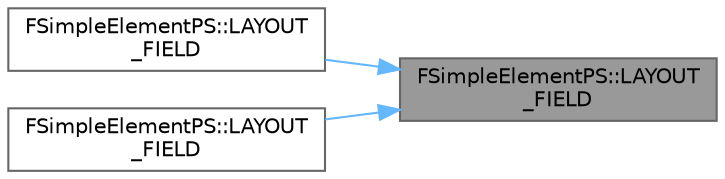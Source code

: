 digraph "FSimpleElementPS::LAYOUT_FIELD"
{
 // INTERACTIVE_SVG=YES
 // LATEX_PDF_SIZE
  bgcolor="transparent";
  edge [fontname=Helvetica,fontsize=10,labelfontname=Helvetica,labelfontsize=10];
  node [fontname=Helvetica,fontsize=10,shape=box,height=0.2,width=0.4];
  rankdir="RL";
  Node1 [id="Node000001",label="FSimpleElementPS::LAYOUT\l_FIELD",height=0.2,width=0.4,color="gray40", fillcolor="grey60", style="filled", fontcolor="black",tooltip=" "];
  Node1 -> Node2 [id="edge1_Node000001_Node000002",dir="back",color="steelblue1",style="solid",tooltip=" "];
  Node2 [id="Node000002",label="FSimpleElementPS::LAYOUT\l_FIELD",height=0.2,width=0.4,color="grey40", fillcolor="white", style="filled",URL="$de/df9/classFSimpleElementPS.html#ab1bbffe206f6628ff8d082ddc870683c",tooltip=" "];
  Node1 -> Node3 [id="edge2_Node000001_Node000003",dir="back",color="steelblue1",style="solid",tooltip=" "];
  Node3 [id="Node000003",label="FSimpleElementPS::LAYOUT\l_FIELD",height=0.2,width=0.4,color="grey40", fillcolor="white", style="filled",URL="$de/df9/classFSimpleElementPS.html#ac6b062d82943df0d5b8ec12c0db339a3",tooltip=" "];
}
